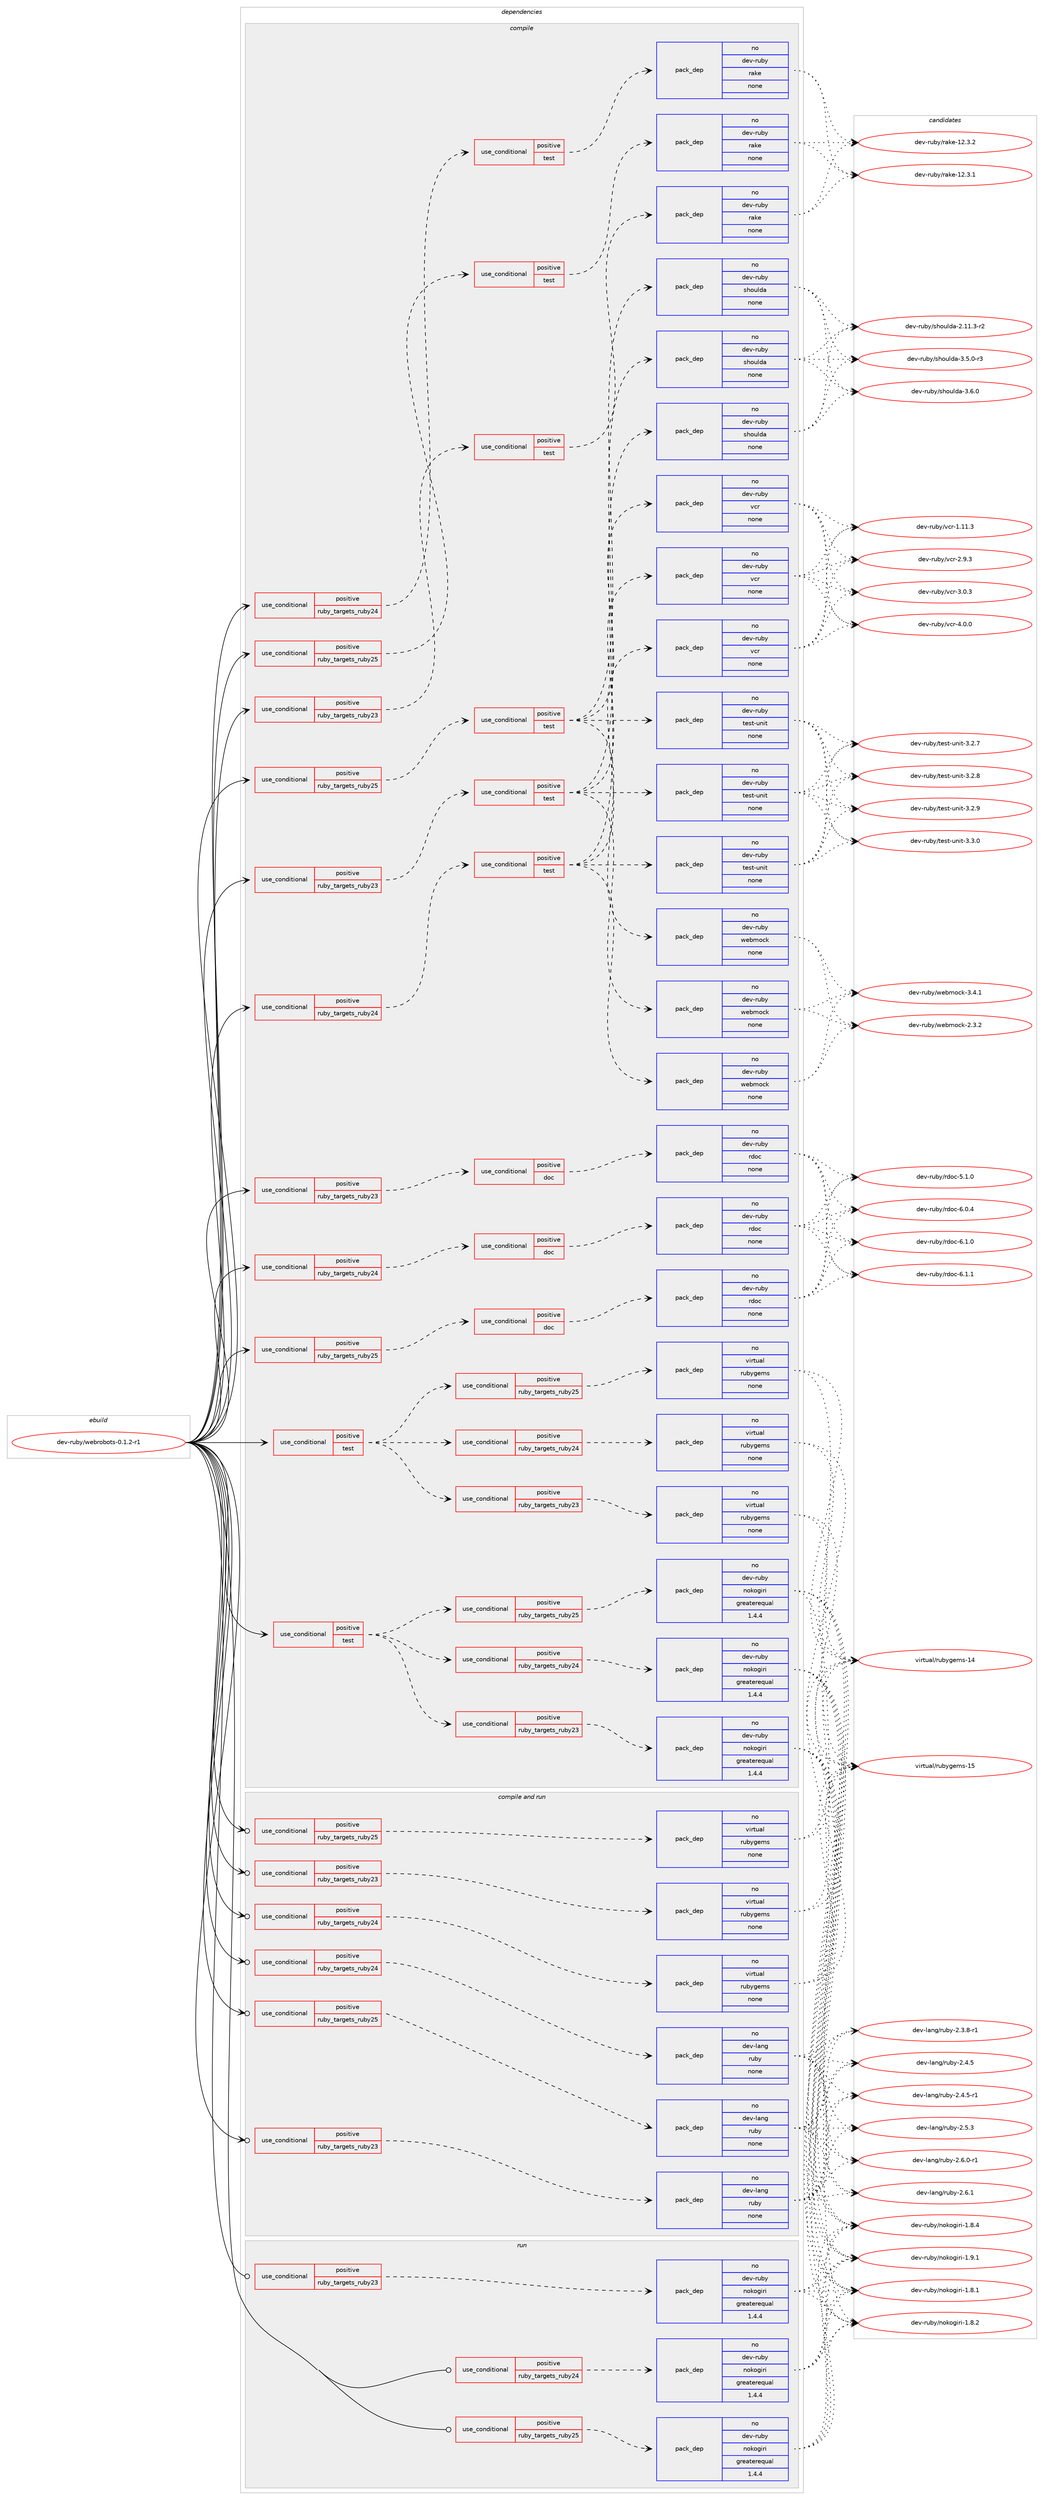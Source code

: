 digraph prolog {

# *************
# Graph options
# *************

newrank=true;
concentrate=true;
compound=true;
graph [rankdir=LR,fontname=Helvetica,fontsize=10,ranksep=1.5];#, ranksep=2.5, nodesep=0.2];
edge  [arrowhead=vee];
node  [fontname=Helvetica,fontsize=10];

# **********
# The ebuild
# **********

subgraph cluster_leftcol {
color=gray;
rank=same;
label=<<i>ebuild</i>>;
id [label="dev-ruby/webrobots-0.1.2-r1", color=red, width=4, href="../dev-ruby/webrobots-0.1.2-r1.svg"];
}

# ****************
# The dependencies
# ****************

subgraph cluster_midcol {
color=gray;
label=<<i>dependencies</i>>;
subgraph cluster_compile {
fillcolor="#eeeeee";
style=filled;
label=<<i>compile</i>>;
subgraph cond422118 {
dependency1537010 [label=<<TABLE BORDER="0" CELLBORDER="1" CELLSPACING="0" CELLPADDING="4"><TR><TD ROWSPAN="3" CELLPADDING="10">use_conditional</TD></TR><TR><TD>positive</TD></TR><TR><TD>ruby_targets_ruby23</TD></TR></TABLE>>, shape=none, color=red];
subgraph cond422119 {
dependency1537011 [label=<<TABLE BORDER="0" CELLBORDER="1" CELLSPACING="0" CELLPADDING="4"><TR><TD ROWSPAN="3" CELLPADDING="10">use_conditional</TD></TR><TR><TD>positive</TD></TR><TR><TD>doc</TD></TR></TABLE>>, shape=none, color=red];
subgraph pack1091373 {
dependency1537012 [label=<<TABLE BORDER="0" CELLBORDER="1" CELLSPACING="0" CELLPADDING="4" WIDTH="220"><TR><TD ROWSPAN="6" CELLPADDING="30">pack_dep</TD></TR><TR><TD WIDTH="110">no</TD></TR><TR><TD>dev-ruby</TD></TR><TR><TD>rdoc</TD></TR><TR><TD>none</TD></TR><TR><TD></TD></TR></TABLE>>, shape=none, color=blue];
}
dependency1537011:e -> dependency1537012:w [weight=20,style="dashed",arrowhead="vee"];
}
dependency1537010:e -> dependency1537011:w [weight=20,style="dashed",arrowhead="vee"];
}
id:e -> dependency1537010:w [weight=20,style="solid",arrowhead="vee"];
subgraph cond422120 {
dependency1537013 [label=<<TABLE BORDER="0" CELLBORDER="1" CELLSPACING="0" CELLPADDING="4"><TR><TD ROWSPAN="3" CELLPADDING="10">use_conditional</TD></TR><TR><TD>positive</TD></TR><TR><TD>ruby_targets_ruby23</TD></TR></TABLE>>, shape=none, color=red];
subgraph cond422121 {
dependency1537014 [label=<<TABLE BORDER="0" CELLBORDER="1" CELLSPACING="0" CELLPADDING="4"><TR><TD ROWSPAN="3" CELLPADDING="10">use_conditional</TD></TR><TR><TD>positive</TD></TR><TR><TD>test</TD></TR></TABLE>>, shape=none, color=red];
subgraph pack1091374 {
dependency1537015 [label=<<TABLE BORDER="0" CELLBORDER="1" CELLSPACING="0" CELLPADDING="4" WIDTH="220"><TR><TD ROWSPAN="6" CELLPADDING="30">pack_dep</TD></TR><TR><TD WIDTH="110">no</TD></TR><TR><TD>dev-ruby</TD></TR><TR><TD>rake</TD></TR><TR><TD>none</TD></TR><TR><TD></TD></TR></TABLE>>, shape=none, color=blue];
}
dependency1537014:e -> dependency1537015:w [weight=20,style="dashed",arrowhead="vee"];
}
dependency1537013:e -> dependency1537014:w [weight=20,style="dashed",arrowhead="vee"];
}
id:e -> dependency1537013:w [weight=20,style="solid",arrowhead="vee"];
subgraph cond422122 {
dependency1537016 [label=<<TABLE BORDER="0" CELLBORDER="1" CELLSPACING="0" CELLPADDING="4"><TR><TD ROWSPAN="3" CELLPADDING="10">use_conditional</TD></TR><TR><TD>positive</TD></TR><TR><TD>ruby_targets_ruby23</TD></TR></TABLE>>, shape=none, color=red];
subgraph cond422123 {
dependency1537017 [label=<<TABLE BORDER="0" CELLBORDER="1" CELLSPACING="0" CELLPADDING="4"><TR><TD ROWSPAN="3" CELLPADDING="10">use_conditional</TD></TR><TR><TD>positive</TD></TR><TR><TD>test</TD></TR></TABLE>>, shape=none, color=red];
subgraph pack1091375 {
dependency1537018 [label=<<TABLE BORDER="0" CELLBORDER="1" CELLSPACING="0" CELLPADDING="4" WIDTH="220"><TR><TD ROWSPAN="6" CELLPADDING="30">pack_dep</TD></TR><TR><TD WIDTH="110">no</TD></TR><TR><TD>dev-ruby</TD></TR><TR><TD>shoulda</TD></TR><TR><TD>none</TD></TR><TR><TD></TD></TR></TABLE>>, shape=none, color=blue];
}
dependency1537017:e -> dependency1537018:w [weight=20,style="dashed",arrowhead="vee"];
subgraph pack1091376 {
dependency1537019 [label=<<TABLE BORDER="0" CELLBORDER="1" CELLSPACING="0" CELLPADDING="4" WIDTH="220"><TR><TD ROWSPAN="6" CELLPADDING="30">pack_dep</TD></TR><TR><TD WIDTH="110">no</TD></TR><TR><TD>dev-ruby</TD></TR><TR><TD>test-unit</TD></TR><TR><TD>none</TD></TR><TR><TD></TD></TR></TABLE>>, shape=none, color=blue];
}
dependency1537017:e -> dependency1537019:w [weight=20,style="dashed",arrowhead="vee"];
subgraph pack1091377 {
dependency1537020 [label=<<TABLE BORDER="0" CELLBORDER="1" CELLSPACING="0" CELLPADDING="4" WIDTH="220"><TR><TD ROWSPAN="6" CELLPADDING="30">pack_dep</TD></TR><TR><TD WIDTH="110">no</TD></TR><TR><TD>dev-ruby</TD></TR><TR><TD>webmock</TD></TR><TR><TD>none</TD></TR><TR><TD></TD></TR></TABLE>>, shape=none, color=blue];
}
dependency1537017:e -> dependency1537020:w [weight=20,style="dashed",arrowhead="vee"];
subgraph pack1091378 {
dependency1537021 [label=<<TABLE BORDER="0" CELLBORDER="1" CELLSPACING="0" CELLPADDING="4" WIDTH="220"><TR><TD ROWSPAN="6" CELLPADDING="30">pack_dep</TD></TR><TR><TD WIDTH="110">no</TD></TR><TR><TD>dev-ruby</TD></TR><TR><TD>vcr</TD></TR><TR><TD>none</TD></TR><TR><TD></TD></TR></TABLE>>, shape=none, color=blue];
}
dependency1537017:e -> dependency1537021:w [weight=20,style="dashed",arrowhead="vee"];
}
dependency1537016:e -> dependency1537017:w [weight=20,style="dashed",arrowhead="vee"];
}
id:e -> dependency1537016:w [weight=20,style="solid",arrowhead="vee"];
subgraph cond422124 {
dependency1537022 [label=<<TABLE BORDER="0" CELLBORDER="1" CELLSPACING="0" CELLPADDING="4"><TR><TD ROWSPAN="3" CELLPADDING="10">use_conditional</TD></TR><TR><TD>positive</TD></TR><TR><TD>ruby_targets_ruby24</TD></TR></TABLE>>, shape=none, color=red];
subgraph cond422125 {
dependency1537023 [label=<<TABLE BORDER="0" CELLBORDER="1" CELLSPACING="0" CELLPADDING="4"><TR><TD ROWSPAN="3" CELLPADDING="10">use_conditional</TD></TR><TR><TD>positive</TD></TR><TR><TD>doc</TD></TR></TABLE>>, shape=none, color=red];
subgraph pack1091379 {
dependency1537024 [label=<<TABLE BORDER="0" CELLBORDER="1" CELLSPACING="0" CELLPADDING="4" WIDTH="220"><TR><TD ROWSPAN="6" CELLPADDING="30">pack_dep</TD></TR><TR><TD WIDTH="110">no</TD></TR><TR><TD>dev-ruby</TD></TR><TR><TD>rdoc</TD></TR><TR><TD>none</TD></TR><TR><TD></TD></TR></TABLE>>, shape=none, color=blue];
}
dependency1537023:e -> dependency1537024:w [weight=20,style="dashed",arrowhead="vee"];
}
dependency1537022:e -> dependency1537023:w [weight=20,style="dashed",arrowhead="vee"];
}
id:e -> dependency1537022:w [weight=20,style="solid",arrowhead="vee"];
subgraph cond422126 {
dependency1537025 [label=<<TABLE BORDER="0" CELLBORDER="1" CELLSPACING="0" CELLPADDING="4"><TR><TD ROWSPAN="3" CELLPADDING="10">use_conditional</TD></TR><TR><TD>positive</TD></TR><TR><TD>ruby_targets_ruby24</TD></TR></TABLE>>, shape=none, color=red];
subgraph cond422127 {
dependency1537026 [label=<<TABLE BORDER="0" CELLBORDER="1" CELLSPACING="0" CELLPADDING="4"><TR><TD ROWSPAN="3" CELLPADDING="10">use_conditional</TD></TR><TR><TD>positive</TD></TR><TR><TD>test</TD></TR></TABLE>>, shape=none, color=red];
subgraph pack1091380 {
dependency1537027 [label=<<TABLE BORDER="0" CELLBORDER="1" CELLSPACING="0" CELLPADDING="4" WIDTH="220"><TR><TD ROWSPAN="6" CELLPADDING="30">pack_dep</TD></TR><TR><TD WIDTH="110">no</TD></TR><TR><TD>dev-ruby</TD></TR><TR><TD>rake</TD></TR><TR><TD>none</TD></TR><TR><TD></TD></TR></TABLE>>, shape=none, color=blue];
}
dependency1537026:e -> dependency1537027:w [weight=20,style="dashed",arrowhead="vee"];
}
dependency1537025:e -> dependency1537026:w [weight=20,style="dashed",arrowhead="vee"];
}
id:e -> dependency1537025:w [weight=20,style="solid",arrowhead="vee"];
subgraph cond422128 {
dependency1537028 [label=<<TABLE BORDER="0" CELLBORDER="1" CELLSPACING="0" CELLPADDING="4"><TR><TD ROWSPAN="3" CELLPADDING="10">use_conditional</TD></TR><TR><TD>positive</TD></TR><TR><TD>ruby_targets_ruby24</TD></TR></TABLE>>, shape=none, color=red];
subgraph cond422129 {
dependency1537029 [label=<<TABLE BORDER="0" CELLBORDER="1" CELLSPACING="0" CELLPADDING="4"><TR><TD ROWSPAN="3" CELLPADDING="10">use_conditional</TD></TR><TR><TD>positive</TD></TR><TR><TD>test</TD></TR></TABLE>>, shape=none, color=red];
subgraph pack1091381 {
dependency1537030 [label=<<TABLE BORDER="0" CELLBORDER="1" CELLSPACING="0" CELLPADDING="4" WIDTH="220"><TR><TD ROWSPAN="6" CELLPADDING="30">pack_dep</TD></TR><TR><TD WIDTH="110">no</TD></TR><TR><TD>dev-ruby</TD></TR><TR><TD>shoulda</TD></TR><TR><TD>none</TD></TR><TR><TD></TD></TR></TABLE>>, shape=none, color=blue];
}
dependency1537029:e -> dependency1537030:w [weight=20,style="dashed",arrowhead="vee"];
subgraph pack1091382 {
dependency1537031 [label=<<TABLE BORDER="0" CELLBORDER="1" CELLSPACING="0" CELLPADDING="4" WIDTH="220"><TR><TD ROWSPAN="6" CELLPADDING="30">pack_dep</TD></TR><TR><TD WIDTH="110">no</TD></TR><TR><TD>dev-ruby</TD></TR><TR><TD>test-unit</TD></TR><TR><TD>none</TD></TR><TR><TD></TD></TR></TABLE>>, shape=none, color=blue];
}
dependency1537029:e -> dependency1537031:w [weight=20,style="dashed",arrowhead="vee"];
subgraph pack1091383 {
dependency1537032 [label=<<TABLE BORDER="0" CELLBORDER="1" CELLSPACING="0" CELLPADDING="4" WIDTH="220"><TR><TD ROWSPAN="6" CELLPADDING="30">pack_dep</TD></TR><TR><TD WIDTH="110">no</TD></TR><TR><TD>dev-ruby</TD></TR><TR><TD>webmock</TD></TR><TR><TD>none</TD></TR><TR><TD></TD></TR></TABLE>>, shape=none, color=blue];
}
dependency1537029:e -> dependency1537032:w [weight=20,style="dashed",arrowhead="vee"];
subgraph pack1091384 {
dependency1537033 [label=<<TABLE BORDER="0" CELLBORDER="1" CELLSPACING="0" CELLPADDING="4" WIDTH="220"><TR><TD ROWSPAN="6" CELLPADDING="30">pack_dep</TD></TR><TR><TD WIDTH="110">no</TD></TR><TR><TD>dev-ruby</TD></TR><TR><TD>vcr</TD></TR><TR><TD>none</TD></TR><TR><TD></TD></TR></TABLE>>, shape=none, color=blue];
}
dependency1537029:e -> dependency1537033:w [weight=20,style="dashed",arrowhead="vee"];
}
dependency1537028:e -> dependency1537029:w [weight=20,style="dashed",arrowhead="vee"];
}
id:e -> dependency1537028:w [weight=20,style="solid",arrowhead="vee"];
subgraph cond422130 {
dependency1537034 [label=<<TABLE BORDER="0" CELLBORDER="1" CELLSPACING="0" CELLPADDING="4"><TR><TD ROWSPAN="3" CELLPADDING="10">use_conditional</TD></TR><TR><TD>positive</TD></TR><TR><TD>ruby_targets_ruby25</TD></TR></TABLE>>, shape=none, color=red];
subgraph cond422131 {
dependency1537035 [label=<<TABLE BORDER="0" CELLBORDER="1" CELLSPACING="0" CELLPADDING="4"><TR><TD ROWSPAN="3" CELLPADDING="10">use_conditional</TD></TR><TR><TD>positive</TD></TR><TR><TD>doc</TD></TR></TABLE>>, shape=none, color=red];
subgraph pack1091385 {
dependency1537036 [label=<<TABLE BORDER="0" CELLBORDER="1" CELLSPACING="0" CELLPADDING="4" WIDTH="220"><TR><TD ROWSPAN="6" CELLPADDING="30">pack_dep</TD></TR><TR><TD WIDTH="110">no</TD></TR><TR><TD>dev-ruby</TD></TR><TR><TD>rdoc</TD></TR><TR><TD>none</TD></TR><TR><TD></TD></TR></TABLE>>, shape=none, color=blue];
}
dependency1537035:e -> dependency1537036:w [weight=20,style="dashed",arrowhead="vee"];
}
dependency1537034:e -> dependency1537035:w [weight=20,style="dashed",arrowhead="vee"];
}
id:e -> dependency1537034:w [weight=20,style="solid",arrowhead="vee"];
subgraph cond422132 {
dependency1537037 [label=<<TABLE BORDER="0" CELLBORDER="1" CELLSPACING="0" CELLPADDING="4"><TR><TD ROWSPAN="3" CELLPADDING="10">use_conditional</TD></TR><TR><TD>positive</TD></TR><TR><TD>ruby_targets_ruby25</TD></TR></TABLE>>, shape=none, color=red];
subgraph cond422133 {
dependency1537038 [label=<<TABLE BORDER="0" CELLBORDER="1" CELLSPACING="0" CELLPADDING="4"><TR><TD ROWSPAN="3" CELLPADDING="10">use_conditional</TD></TR><TR><TD>positive</TD></TR><TR><TD>test</TD></TR></TABLE>>, shape=none, color=red];
subgraph pack1091386 {
dependency1537039 [label=<<TABLE BORDER="0" CELLBORDER="1" CELLSPACING="0" CELLPADDING="4" WIDTH="220"><TR><TD ROWSPAN="6" CELLPADDING="30">pack_dep</TD></TR><TR><TD WIDTH="110">no</TD></TR><TR><TD>dev-ruby</TD></TR><TR><TD>rake</TD></TR><TR><TD>none</TD></TR><TR><TD></TD></TR></TABLE>>, shape=none, color=blue];
}
dependency1537038:e -> dependency1537039:w [weight=20,style="dashed",arrowhead="vee"];
}
dependency1537037:e -> dependency1537038:w [weight=20,style="dashed",arrowhead="vee"];
}
id:e -> dependency1537037:w [weight=20,style="solid",arrowhead="vee"];
subgraph cond422134 {
dependency1537040 [label=<<TABLE BORDER="0" CELLBORDER="1" CELLSPACING="0" CELLPADDING="4"><TR><TD ROWSPAN="3" CELLPADDING="10">use_conditional</TD></TR><TR><TD>positive</TD></TR><TR><TD>ruby_targets_ruby25</TD></TR></TABLE>>, shape=none, color=red];
subgraph cond422135 {
dependency1537041 [label=<<TABLE BORDER="0" CELLBORDER="1" CELLSPACING="0" CELLPADDING="4"><TR><TD ROWSPAN="3" CELLPADDING="10">use_conditional</TD></TR><TR><TD>positive</TD></TR><TR><TD>test</TD></TR></TABLE>>, shape=none, color=red];
subgraph pack1091387 {
dependency1537042 [label=<<TABLE BORDER="0" CELLBORDER="1" CELLSPACING="0" CELLPADDING="4" WIDTH="220"><TR><TD ROWSPAN="6" CELLPADDING="30">pack_dep</TD></TR><TR><TD WIDTH="110">no</TD></TR><TR><TD>dev-ruby</TD></TR><TR><TD>shoulda</TD></TR><TR><TD>none</TD></TR><TR><TD></TD></TR></TABLE>>, shape=none, color=blue];
}
dependency1537041:e -> dependency1537042:w [weight=20,style="dashed",arrowhead="vee"];
subgraph pack1091388 {
dependency1537043 [label=<<TABLE BORDER="0" CELLBORDER="1" CELLSPACING="0" CELLPADDING="4" WIDTH="220"><TR><TD ROWSPAN="6" CELLPADDING="30">pack_dep</TD></TR><TR><TD WIDTH="110">no</TD></TR><TR><TD>dev-ruby</TD></TR><TR><TD>test-unit</TD></TR><TR><TD>none</TD></TR><TR><TD></TD></TR></TABLE>>, shape=none, color=blue];
}
dependency1537041:e -> dependency1537043:w [weight=20,style="dashed",arrowhead="vee"];
subgraph pack1091389 {
dependency1537044 [label=<<TABLE BORDER="0" CELLBORDER="1" CELLSPACING="0" CELLPADDING="4" WIDTH="220"><TR><TD ROWSPAN="6" CELLPADDING="30">pack_dep</TD></TR><TR><TD WIDTH="110">no</TD></TR><TR><TD>dev-ruby</TD></TR><TR><TD>webmock</TD></TR><TR><TD>none</TD></TR><TR><TD></TD></TR></TABLE>>, shape=none, color=blue];
}
dependency1537041:e -> dependency1537044:w [weight=20,style="dashed",arrowhead="vee"];
subgraph pack1091390 {
dependency1537045 [label=<<TABLE BORDER="0" CELLBORDER="1" CELLSPACING="0" CELLPADDING="4" WIDTH="220"><TR><TD ROWSPAN="6" CELLPADDING="30">pack_dep</TD></TR><TR><TD WIDTH="110">no</TD></TR><TR><TD>dev-ruby</TD></TR><TR><TD>vcr</TD></TR><TR><TD>none</TD></TR><TR><TD></TD></TR></TABLE>>, shape=none, color=blue];
}
dependency1537041:e -> dependency1537045:w [weight=20,style="dashed",arrowhead="vee"];
}
dependency1537040:e -> dependency1537041:w [weight=20,style="dashed",arrowhead="vee"];
}
id:e -> dependency1537040:w [weight=20,style="solid",arrowhead="vee"];
subgraph cond422136 {
dependency1537046 [label=<<TABLE BORDER="0" CELLBORDER="1" CELLSPACING="0" CELLPADDING="4"><TR><TD ROWSPAN="3" CELLPADDING="10">use_conditional</TD></TR><TR><TD>positive</TD></TR><TR><TD>test</TD></TR></TABLE>>, shape=none, color=red];
subgraph cond422137 {
dependency1537047 [label=<<TABLE BORDER="0" CELLBORDER="1" CELLSPACING="0" CELLPADDING="4"><TR><TD ROWSPAN="3" CELLPADDING="10">use_conditional</TD></TR><TR><TD>positive</TD></TR><TR><TD>ruby_targets_ruby23</TD></TR></TABLE>>, shape=none, color=red];
subgraph pack1091391 {
dependency1537048 [label=<<TABLE BORDER="0" CELLBORDER="1" CELLSPACING="0" CELLPADDING="4" WIDTH="220"><TR><TD ROWSPAN="6" CELLPADDING="30">pack_dep</TD></TR><TR><TD WIDTH="110">no</TD></TR><TR><TD>dev-ruby</TD></TR><TR><TD>nokogiri</TD></TR><TR><TD>greaterequal</TD></TR><TR><TD>1.4.4</TD></TR></TABLE>>, shape=none, color=blue];
}
dependency1537047:e -> dependency1537048:w [weight=20,style="dashed",arrowhead="vee"];
}
dependency1537046:e -> dependency1537047:w [weight=20,style="dashed",arrowhead="vee"];
subgraph cond422138 {
dependency1537049 [label=<<TABLE BORDER="0" CELLBORDER="1" CELLSPACING="0" CELLPADDING="4"><TR><TD ROWSPAN="3" CELLPADDING="10">use_conditional</TD></TR><TR><TD>positive</TD></TR><TR><TD>ruby_targets_ruby24</TD></TR></TABLE>>, shape=none, color=red];
subgraph pack1091392 {
dependency1537050 [label=<<TABLE BORDER="0" CELLBORDER="1" CELLSPACING="0" CELLPADDING="4" WIDTH="220"><TR><TD ROWSPAN="6" CELLPADDING="30">pack_dep</TD></TR><TR><TD WIDTH="110">no</TD></TR><TR><TD>dev-ruby</TD></TR><TR><TD>nokogiri</TD></TR><TR><TD>greaterequal</TD></TR><TR><TD>1.4.4</TD></TR></TABLE>>, shape=none, color=blue];
}
dependency1537049:e -> dependency1537050:w [weight=20,style="dashed",arrowhead="vee"];
}
dependency1537046:e -> dependency1537049:w [weight=20,style="dashed",arrowhead="vee"];
subgraph cond422139 {
dependency1537051 [label=<<TABLE BORDER="0" CELLBORDER="1" CELLSPACING="0" CELLPADDING="4"><TR><TD ROWSPAN="3" CELLPADDING="10">use_conditional</TD></TR><TR><TD>positive</TD></TR><TR><TD>ruby_targets_ruby25</TD></TR></TABLE>>, shape=none, color=red];
subgraph pack1091393 {
dependency1537052 [label=<<TABLE BORDER="0" CELLBORDER="1" CELLSPACING="0" CELLPADDING="4" WIDTH="220"><TR><TD ROWSPAN="6" CELLPADDING="30">pack_dep</TD></TR><TR><TD WIDTH="110">no</TD></TR><TR><TD>dev-ruby</TD></TR><TR><TD>nokogiri</TD></TR><TR><TD>greaterequal</TD></TR><TR><TD>1.4.4</TD></TR></TABLE>>, shape=none, color=blue];
}
dependency1537051:e -> dependency1537052:w [weight=20,style="dashed",arrowhead="vee"];
}
dependency1537046:e -> dependency1537051:w [weight=20,style="dashed",arrowhead="vee"];
}
id:e -> dependency1537046:w [weight=20,style="solid",arrowhead="vee"];
subgraph cond422140 {
dependency1537053 [label=<<TABLE BORDER="0" CELLBORDER="1" CELLSPACING="0" CELLPADDING="4"><TR><TD ROWSPAN="3" CELLPADDING="10">use_conditional</TD></TR><TR><TD>positive</TD></TR><TR><TD>test</TD></TR></TABLE>>, shape=none, color=red];
subgraph cond422141 {
dependency1537054 [label=<<TABLE BORDER="0" CELLBORDER="1" CELLSPACING="0" CELLPADDING="4"><TR><TD ROWSPAN="3" CELLPADDING="10">use_conditional</TD></TR><TR><TD>positive</TD></TR><TR><TD>ruby_targets_ruby23</TD></TR></TABLE>>, shape=none, color=red];
subgraph pack1091394 {
dependency1537055 [label=<<TABLE BORDER="0" CELLBORDER="1" CELLSPACING="0" CELLPADDING="4" WIDTH="220"><TR><TD ROWSPAN="6" CELLPADDING="30">pack_dep</TD></TR><TR><TD WIDTH="110">no</TD></TR><TR><TD>virtual</TD></TR><TR><TD>rubygems</TD></TR><TR><TD>none</TD></TR><TR><TD></TD></TR></TABLE>>, shape=none, color=blue];
}
dependency1537054:e -> dependency1537055:w [weight=20,style="dashed",arrowhead="vee"];
}
dependency1537053:e -> dependency1537054:w [weight=20,style="dashed",arrowhead="vee"];
subgraph cond422142 {
dependency1537056 [label=<<TABLE BORDER="0" CELLBORDER="1" CELLSPACING="0" CELLPADDING="4"><TR><TD ROWSPAN="3" CELLPADDING="10">use_conditional</TD></TR><TR><TD>positive</TD></TR><TR><TD>ruby_targets_ruby24</TD></TR></TABLE>>, shape=none, color=red];
subgraph pack1091395 {
dependency1537057 [label=<<TABLE BORDER="0" CELLBORDER="1" CELLSPACING="0" CELLPADDING="4" WIDTH="220"><TR><TD ROWSPAN="6" CELLPADDING="30">pack_dep</TD></TR><TR><TD WIDTH="110">no</TD></TR><TR><TD>virtual</TD></TR><TR><TD>rubygems</TD></TR><TR><TD>none</TD></TR><TR><TD></TD></TR></TABLE>>, shape=none, color=blue];
}
dependency1537056:e -> dependency1537057:w [weight=20,style="dashed",arrowhead="vee"];
}
dependency1537053:e -> dependency1537056:w [weight=20,style="dashed",arrowhead="vee"];
subgraph cond422143 {
dependency1537058 [label=<<TABLE BORDER="0" CELLBORDER="1" CELLSPACING="0" CELLPADDING="4"><TR><TD ROWSPAN="3" CELLPADDING="10">use_conditional</TD></TR><TR><TD>positive</TD></TR><TR><TD>ruby_targets_ruby25</TD></TR></TABLE>>, shape=none, color=red];
subgraph pack1091396 {
dependency1537059 [label=<<TABLE BORDER="0" CELLBORDER="1" CELLSPACING="0" CELLPADDING="4" WIDTH="220"><TR><TD ROWSPAN="6" CELLPADDING="30">pack_dep</TD></TR><TR><TD WIDTH="110">no</TD></TR><TR><TD>virtual</TD></TR><TR><TD>rubygems</TD></TR><TR><TD>none</TD></TR><TR><TD></TD></TR></TABLE>>, shape=none, color=blue];
}
dependency1537058:e -> dependency1537059:w [weight=20,style="dashed",arrowhead="vee"];
}
dependency1537053:e -> dependency1537058:w [weight=20,style="dashed",arrowhead="vee"];
}
id:e -> dependency1537053:w [weight=20,style="solid",arrowhead="vee"];
}
subgraph cluster_compileandrun {
fillcolor="#eeeeee";
style=filled;
label=<<i>compile and run</i>>;
subgraph cond422144 {
dependency1537060 [label=<<TABLE BORDER="0" CELLBORDER="1" CELLSPACING="0" CELLPADDING="4"><TR><TD ROWSPAN="3" CELLPADDING="10">use_conditional</TD></TR><TR><TD>positive</TD></TR><TR><TD>ruby_targets_ruby23</TD></TR></TABLE>>, shape=none, color=red];
subgraph pack1091397 {
dependency1537061 [label=<<TABLE BORDER="0" CELLBORDER="1" CELLSPACING="0" CELLPADDING="4" WIDTH="220"><TR><TD ROWSPAN="6" CELLPADDING="30">pack_dep</TD></TR><TR><TD WIDTH="110">no</TD></TR><TR><TD>dev-lang</TD></TR><TR><TD>ruby</TD></TR><TR><TD>none</TD></TR><TR><TD></TD></TR></TABLE>>, shape=none, color=blue];
}
dependency1537060:e -> dependency1537061:w [weight=20,style="dashed",arrowhead="vee"];
}
id:e -> dependency1537060:w [weight=20,style="solid",arrowhead="odotvee"];
subgraph cond422145 {
dependency1537062 [label=<<TABLE BORDER="0" CELLBORDER="1" CELLSPACING="0" CELLPADDING="4"><TR><TD ROWSPAN="3" CELLPADDING="10">use_conditional</TD></TR><TR><TD>positive</TD></TR><TR><TD>ruby_targets_ruby23</TD></TR></TABLE>>, shape=none, color=red];
subgraph pack1091398 {
dependency1537063 [label=<<TABLE BORDER="0" CELLBORDER="1" CELLSPACING="0" CELLPADDING="4" WIDTH="220"><TR><TD ROWSPAN="6" CELLPADDING="30">pack_dep</TD></TR><TR><TD WIDTH="110">no</TD></TR><TR><TD>virtual</TD></TR><TR><TD>rubygems</TD></TR><TR><TD>none</TD></TR><TR><TD></TD></TR></TABLE>>, shape=none, color=blue];
}
dependency1537062:e -> dependency1537063:w [weight=20,style="dashed",arrowhead="vee"];
}
id:e -> dependency1537062:w [weight=20,style="solid",arrowhead="odotvee"];
subgraph cond422146 {
dependency1537064 [label=<<TABLE BORDER="0" CELLBORDER="1" CELLSPACING="0" CELLPADDING="4"><TR><TD ROWSPAN="3" CELLPADDING="10">use_conditional</TD></TR><TR><TD>positive</TD></TR><TR><TD>ruby_targets_ruby24</TD></TR></TABLE>>, shape=none, color=red];
subgraph pack1091399 {
dependency1537065 [label=<<TABLE BORDER="0" CELLBORDER="1" CELLSPACING="0" CELLPADDING="4" WIDTH="220"><TR><TD ROWSPAN="6" CELLPADDING="30">pack_dep</TD></TR><TR><TD WIDTH="110">no</TD></TR><TR><TD>dev-lang</TD></TR><TR><TD>ruby</TD></TR><TR><TD>none</TD></TR><TR><TD></TD></TR></TABLE>>, shape=none, color=blue];
}
dependency1537064:e -> dependency1537065:w [weight=20,style="dashed",arrowhead="vee"];
}
id:e -> dependency1537064:w [weight=20,style="solid",arrowhead="odotvee"];
subgraph cond422147 {
dependency1537066 [label=<<TABLE BORDER="0" CELLBORDER="1" CELLSPACING="0" CELLPADDING="4"><TR><TD ROWSPAN="3" CELLPADDING="10">use_conditional</TD></TR><TR><TD>positive</TD></TR><TR><TD>ruby_targets_ruby24</TD></TR></TABLE>>, shape=none, color=red];
subgraph pack1091400 {
dependency1537067 [label=<<TABLE BORDER="0" CELLBORDER="1" CELLSPACING="0" CELLPADDING="4" WIDTH="220"><TR><TD ROWSPAN="6" CELLPADDING="30">pack_dep</TD></TR><TR><TD WIDTH="110">no</TD></TR><TR><TD>virtual</TD></TR><TR><TD>rubygems</TD></TR><TR><TD>none</TD></TR><TR><TD></TD></TR></TABLE>>, shape=none, color=blue];
}
dependency1537066:e -> dependency1537067:w [weight=20,style="dashed",arrowhead="vee"];
}
id:e -> dependency1537066:w [weight=20,style="solid",arrowhead="odotvee"];
subgraph cond422148 {
dependency1537068 [label=<<TABLE BORDER="0" CELLBORDER="1" CELLSPACING="0" CELLPADDING="4"><TR><TD ROWSPAN="3" CELLPADDING="10">use_conditional</TD></TR><TR><TD>positive</TD></TR><TR><TD>ruby_targets_ruby25</TD></TR></TABLE>>, shape=none, color=red];
subgraph pack1091401 {
dependency1537069 [label=<<TABLE BORDER="0" CELLBORDER="1" CELLSPACING="0" CELLPADDING="4" WIDTH="220"><TR><TD ROWSPAN="6" CELLPADDING="30">pack_dep</TD></TR><TR><TD WIDTH="110">no</TD></TR><TR><TD>dev-lang</TD></TR><TR><TD>ruby</TD></TR><TR><TD>none</TD></TR><TR><TD></TD></TR></TABLE>>, shape=none, color=blue];
}
dependency1537068:e -> dependency1537069:w [weight=20,style="dashed",arrowhead="vee"];
}
id:e -> dependency1537068:w [weight=20,style="solid",arrowhead="odotvee"];
subgraph cond422149 {
dependency1537070 [label=<<TABLE BORDER="0" CELLBORDER="1" CELLSPACING="0" CELLPADDING="4"><TR><TD ROWSPAN="3" CELLPADDING="10">use_conditional</TD></TR><TR><TD>positive</TD></TR><TR><TD>ruby_targets_ruby25</TD></TR></TABLE>>, shape=none, color=red];
subgraph pack1091402 {
dependency1537071 [label=<<TABLE BORDER="0" CELLBORDER="1" CELLSPACING="0" CELLPADDING="4" WIDTH="220"><TR><TD ROWSPAN="6" CELLPADDING="30">pack_dep</TD></TR><TR><TD WIDTH="110">no</TD></TR><TR><TD>virtual</TD></TR><TR><TD>rubygems</TD></TR><TR><TD>none</TD></TR><TR><TD></TD></TR></TABLE>>, shape=none, color=blue];
}
dependency1537070:e -> dependency1537071:w [weight=20,style="dashed",arrowhead="vee"];
}
id:e -> dependency1537070:w [weight=20,style="solid",arrowhead="odotvee"];
}
subgraph cluster_run {
fillcolor="#eeeeee";
style=filled;
label=<<i>run</i>>;
subgraph cond422150 {
dependency1537072 [label=<<TABLE BORDER="0" CELLBORDER="1" CELLSPACING="0" CELLPADDING="4"><TR><TD ROWSPAN="3" CELLPADDING="10">use_conditional</TD></TR><TR><TD>positive</TD></TR><TR><TD>ruby_targets_ruby23</TD></TR></TABLE>>, shape=none, color=red];
subgraph pack1091403 {
dependency1537073 [label=<<TABLE BORDER="0" CELLBORDER="1" CELLSPACING="0" CELLPADDING="4" WIDTH="220"><TR><TD ROWSPAN="6" CELLPADDING="30">pack_dep</TD></TR><TR><TD WIDTH="110">no</TD></TR><TR><TD>dev-ruby</TD></TR><TR><TD>nokogiri</TD></TR><TR><TD>greaterequal</TD></TR><TR><TD>1.4.4</TD></TR></TABLE>>, shape=none, color=blue];
}
dependency1537072:e -> dependency1537073:w [weight=20,style="dashed",arrowhead="vee"];
}
id:e -> dependency1537072:w [weight=20,style="solid",arrowhead="odot"];
subgraph cond422151 {
dependency1537074 [label=<<TABLE BORDER="0" CELLBORDER="1" CELLSPACING="0" CELLPADDING="4"><TR><TD ROWSPAN="3" CELLPADDING="10">use_conditional</TD></TR><TR><TD>positive</TD></TR><TR><TD>ruby_targets_ruby24</TD></TR></TABLE>>, shape=none, color=red];
subgraph pack1091404 {
dependency1537075 [label=<<TABLE BORDER="0" CELLBORDER="1" CELLSPACING="0" CELLPADDING="4" WIDTH="220"><TR><TD ROWSPAN="6" CELLPADDING="30">pack_dep</TD></TR><TR><TD WIDTH="110">no</TD></TR><TR><TD>dev-ruby</TD></TR><TR><TD>nokogiri</TD></TR><TR><TD>greaterequal</TD></TR><TR><TD>1.4.4</TD></TR></TABLE>>, shape=none, color=blue];
}
dependency1537074:e -> dependency1537075:w [weight=20,style="dashed",arrowhead="vee"];
}
id:e -> dependency1537074:w [weight=20,style="solid",arrowhead="odot"];
subgraph cond422152 {
dependency1537076 [label=<<TABLE BORDER="0" CELLBORDER="1" CELLSPACING="0" CELLPADDING="4"><TR><TD ROWSPAN="3" CELLPADDING="10">use_conditional</TD></TR><TR><TD>positive</TD></TR><TR><TD>ruby_targets_ruby25</TD></TR></TABLE>>, shape=none, color=red];
subgraph pack1091405 {
dependency1537077 [label=<<TABLE BORDER="0" CELLBORDER="1" CELLSPACING="0" CELLPADDING="4" WIDTH="220"><TR><TD ROWSPAN="6" CELLPADDING="30">pack_dep</TD></TR><TR><TD WIDTH="110">no</TD></TR><TR><TD>dev-ruby</TD></TR><TR><TD>nokogiri</TD></TR><TR><TD>greaterequal</TD></TR><TR><TD>1.4.4</TD></TR></TABLE>>, shape=none, color=blue];
}
dependency1537076:e -> dependency1537077:w [weight=20,style="dashed",arrowhead="vee"];
}
id:e -> dependency1537076:w [weight=20,style="solid",arrowhead="odot"];
}
}

# **************
# The candidates
# **************

subgraph cluster_choices {
rank=same;
color=gray;
label=<<i>candidates</i>>;

subgraph choice1091373 {
color=black;
nodesep=1;
choice10010111845114117981214711410011199455346494648 [label="dev-ruby/rdoc-5.1.0", color=red, width=4,href="../dev-ruby/rdoc-5.1.0.svg"];
choice10010111845114117981214711410011199455446484652 [label="dev-ruby/rdoc-6.0.4", color=red, width=4,href="../dev-ruby/rdoc-6.0.4.svg"];
choice10010111845114117981214711410011199455446494648 [label="dev-ruby/rdoc-6.1.0", color=red, width=4,href="../dev-ruby/rdoc-6.1.0.svg"];
choice10010111845114117981214711410011199455446494649 [label="dev-ruby/rdoc-6.1.1", color=red, width=4,href="../dev-ruby/rdoc-6.1.1.svg"];
dependency1537012:e -> choice10010111845114117981214711410011199455346494648:w [style=dotted,weight="100"];
dependency1537012:e -> choice10010111845114117981214711410011199455446484652:w [style=dotted,weight="100"];
dependency1537012:e -> choice10010111845114117981214711410011199455446494648:w [style=dotted,weight="100"];
dependency1537012:e -> choice10010111845114117981214711410011199455446494649:w [style=dotted,weight="100"];
}
subgraph choice1091374 {
color=black;
nodesep=1;
choice1001011184511411798121471149710710145495046514649 [label="dev-ruby/rake-12.3.1", color=red, width=4,href="../dev-ruby/rake-12.3.1.svg"];
choice1001011184511411798121471149710710145495046514650 [label="dev-ruby/rake-12.3.2", color=red, width=4,href="../dev-ruby/rake-12.3.2.svg"];
dependency1537015:e -> choice1001011184511411798121471149710710145495046514649:w [style=dotted,weight="100"];
dependency1537015:e -> choice1001011184511411798121471149710710145495046514650:w [style=dotted,weight="100"];
}
subgraph choice1091375 {
color=black;
nodesep=1;
choice10010111845114117981214711510411111710810097455046494946514511450 [label="dev-ruby/shoulda-2.11.3-r2", color=red, width=4,href="../dev-ruby/shoulda-2.11.3-r2.svg"];
choice100101118451141179812147115104111117108100974551465346484511451 [label="dev-ruby/shoulda-3.5.0-r3", color=red, width=4,href="../dev-ruby/shoulda-3.5.0-r3.svg"];
choice10010111845114117981214711510411111710810097455146544648 [label="dev-ruby/shoulda-3.6.0", color=red, width=4,href="../dev-ruby/shoulda-3.6.0.svg"];
dependency1537018:e -> choice10010111845114117981214711510411111710810097455046494946514511450:w [style=dotted,weight="100"];
dependency1537018:e -> choice100101118451141179812147115104111117108100974551465346484511451:w [style=dotted,weight="100"];
dependency1537018:e -> choice10010111845114117981214711510411111710810097455146544648:w [style=dotted,weight="100"];
}
subgraph choice1091376 {
color=black;
nodesep=1;
choice10010111845114117981214711610111511645117110105116455146504655 [label="dev-ruby/test-unit-3.2.7", color=red, width=4,href="../dev-ruby/test-unit-3.2.7.svg"];
choice10010111845114117981214711610111511645117110105116455146504656 [label="dev-ruby/test-unit-3.2.8", color=red, width=4,href="../dev-ruby/test-unit-3.2.8.svg"];
choice10010111845114117981214711610111511645117110105116455146504657 [label="dev-ruby/test-unit-3.2.9", color=red, width=4,href="../dev-ruby/test-unit-3.2.9.svg"];
choice10010111845114117981214711610111511645117110105116455146514648 [label="dev-ruby/test-unit-3.3.0", color=red, width=4,href="../dev-ruby/test-unit-3.3.0.svg"];
dependency1537019:e -> choice10010111845114117981214711610111511645117110105116455146504655:w [style=dotted,weight="100"];
dependency1537019:e -> choice10010111845114117981214711610111511645117110105116455146504656:w [style=dotted,weight="100"];
dependency1537019:e -> choice10010111845114117981214711610111511645117110105116455146504657:w [style=dotted,weight="100"];
dependency1537019:e -> choice10010111845114117981214711610111511645117110105116455146514648:w [style=dotted,weight="100"];
}
subgraph choice1091377 {
color=black;
nodesep=1;
choice1001011184511411798121471191019810911199107455046514650 [label="dev-ruby/webmock-2.3.2", color=red, width=4,href="../dev-ruby/webmock-2.3.2.svg"];
choice1001011184511411798121471191019810911199107455146524649 [label="dev-ruby/webmock-3.4.1", color=red, width=4,href="../dev-ruby/webmock-3.4.1.svg"];
dependency1537020:e -> choice1001011184511411798121471191019810911199107455046514650:w [style=dotted,weight="100"];
dependency1537020:e -> choice1001011184511411798121471191019810911199107455146524649:w [style=dotted,weight="100"];
}
subgraph choice1091378 {
color=black;
nodesep=1;
choice1001011184511411798121471189911445494649494651 [label="dev-ruby/vcr-1.11.3", color=red, width=4,href="../dev-ruby/vcr-1.11.3.svg"];
choice10010111845114117981214711899114455046574651 [label="dev-ruby/vcr-2.9.3", color=red, width=4,href="../dev-ruby/vcr-2.9.3.svg"];
choice10010111845114117981214711899114455146484651 [label="dev-ruby/vcr-3.0.3", color=red, width=4,href="../dev-ruby/vcr-3.0.3.svg"];
choice10010111845114117981214711899114455246484648 [label="dev-ruby/vcr-4.0.0", color=red, width=4,href="../dev-ruby/vcr-4.0.0.svg"];
dependency1537021:e -> choice1001011184511411798121471189911445494649494651:w [style=dotted,weight="100"];
dependency1537021:e -> choice10010111845114117981214711899114455046574651:w [style=dotted,weight="100"];
dependency1537021:e -> choice10010111845114117981214711899114455146484651:w [style=dotted,weight="100"];
dependency1537021:e -> choice10010111845114117981214711899114455246484648:w [style=dotted,weight="100"];
}
subgraph choice1091379 {
color=black;
nodesep=1;
choice10010111845114117981214711410011199455346494648 [label="dev-ruby/rdoc-5.1.0", color=red, width=4,href="../dev-ruby/rdoc-5.1.0.svg"];
choice10010111845114117981214711410011199455446484652 [label="dev-ruby/rdoc-6.0.4", color=red, width=4,href="../dev-ruby/rdoc-6.0.4.svg"];
choice10010111845114117981214711410011199455446494648 [label="dev-ruby/rdoc-6.1.0", color=red, width=4,href="../dev-ruby/rdoc-6.1.0.svg"];
choice10010111845114117981214711410011199455446494649 [label="dev-ruby/rdoc-6.1.1", color=red, width=4,href="../dev-ruby/rdoc-6.1.1.svg"];
dependency1537024:e -> choice10010111845114117981214711410011199455346494648:w [style=dotted,weight="100"];
dependency1537024:e -> choice10010111845114117981214711410011199455446484652:w [style=dotted,weight="100"];
dependency1537024:e -> choice10010111845114117981214711410011199455446494648:w [style=dotted,weight="100"];
dependency1537024:e -> choice10010111845114117981214711410011199455446494649:w [style=dotted,weight="100"];
}
subgraph choice1091380 {
color=black;
nodesep=1;
choice1001011184511411798121471149710710145495046514649 [label="dev-ruby/rake-12.3.1", color=red, width=4,href="../dev-ruby/rake-12.3.1.svg"];
choice1001011184511411798121471149710710145495046514650 [label="dev-ruby/rake-12.3.2", color=red, width=4,href="../dev-ruby/rake-12.3.2.svg"];
dependency1537027:e -> choice1001011184511411798121471149710710145495046514649:w [style=dotted,weight="100"];
dependency1537027:e -> choice1001011184511411798121471149710710145495046514650:w [style=dotted,weight="100"];
}
subgraph choice1091381 {
color=black;
nodesep=1;
choice10010111845114117981214711510411111710810097455046494946514511450 [label="dev-ruby/shoulda-2.11.3-r2", color=red, width=4,href="../dev-ruby/shoulda-2.11.3-r2.svg"];
choice100101118451141179812147115104111117108100974551465346484511451 [label="dev-ruby/shoulda-3.5.0-r3", color=red, width=4,href="../dev-ruby/shoulda-3.5.0-r3.svg"];
choice10010111845114117981214711510411111710810097455146544648 [label="dev-ruby/shoulda-3.6.0", color=red, width=4,href="../dev-ruby/shoulda-3.6.0.svg"];
dependency1537030:e -> choice10010111845114117981214711510411111710810097455046494946514511450:w [style=dotted,weight="100"];
dependency1537030:e -> choice100101118451141179812147115104111117108100974551465346484511451:w [style=dotted,weight="100"];
dependency1537030:e -> choice10010111845114117981214711510411111710810097455146544648:w [style=dotted,weight="100"];
}
subgraph choice1091382 {
color=black;
nodesep=1;
choice10010111845114117981214711610111511645117110105116455146504655 [label="dev-ruby/test-unit-3.2.7", color=red, width=4,href="../dev-ruby/test-unit-3.2.7.svg"];
choice10010111845114117981214711610111511645117110105116455146504656 [label="dev-ruby/test-unit-3.2.8", color=red, width=4,href="../dev-ruby/test-unit-3.2.8.svg"];
choice10010111845114117981214711610111511645117110105116455146504657 [label="dev-ruby/test-unit-3.2.9", color=red, width=4,href="../dev-ruby/test-unit-3.2.9.svg"];
choice10010111845114117981214711610111511645117110105116455146514648 [label="dev-ruby/test-unit-3.3.0", color=red, width=4,href="../dev-ruby/test-unit-3.3.0.svg"];
dependency1537031:e -> choice10010111845114117981214711610111511645117110105116455146504655:w [style=dotted,weight="100"];
dependency1537031:e -> choice10010111845114117981214711610111511645117110105116455146504656:w [style=dotted,weight="100"];
dependency1537031:e -> choice10010111845114117981214711610111511645117110105116455146504657:w [style=dotted,weight="100"];
dependency1537031:e -> choice10010111845114117981214711610111511645117110105116455146514648:w [style=dotted,weight="100"];
}
subgraph choice1091383 {
color=black;
nodesep=1;
choice1001011184511411798121471191019810911199107455046514650 [label="dev-ruby/webmock-2.3.2", color=red, width=4,href="../dev-ruby/webmock-2.3.2.svg"];
choice1001011184511411798121471191019810911199107455146524649 [label="dev-ruby/webmock-3.4.1", color=red, width=4,href="../dev-ruby/webmock-3.4.1.svg"];
dependency1537032:e -> choice1001011184511411798121471191019810911199107455046514650:w [style=dotted,weight="100"];
dependency1537032:e -> choice1001011184511411798121471191019810911199107455146524649:w [style=dotted,weight="100"];
}
subgraph choice1091384 {
color=black;
nodesep=1;
choice1001011184511411798121471189911445494649494651 [label="dev-ruby/vcr-1.11.3", color=red, width=4,href="../dev-ruby/vcr-1.11.3.svg"];
choice10010111845114117981214711899114455046574651 [label="dev-ruby/vcr-2.9.3", color=red, width=4,href="../dev-ruby/vcr-2.9.3.svg"];
choice10010111845114117981214711899114455146484651 [label="dev-ruby/vcr-3.0.3", color=red, width=4,href="../dev-ruby/vcr-3.0.3.svg"];
choice10010111845114117981214711899114455246484648 [label="dev-ruby/vcr-4.0.0", color=red, width=4,href="../dev-ruby/vcr-4.0.0.svg"];
dependency1537033:e -> choice1001011184511411798121471189911445494649494651:w [style=dotted,weight="100"];
dependency1537033:e -> choice10010111845114117981214711899114455046574651:w [style=dotted,weight="100"];
dependency1537033:e -> choice10010111845114117981214711899114455146484651:w [style=dotted,weight="100"];
dependency1537033:e -> choice10010111845114117981214711899114455246484648:w [style=dotted,weight="100"];
}
subgraph choice1091385 {
color=black;
nodesep=1;
choice10010111845114117981214711410011199455346494648 [label="dev-ruby/rdoc-5.1.0", color=red, width=4,href="../dev-ruby/rdoc-5.1.0.svg"];
choice10010111845114117981214711410011199455446484652 [label="dev-ruby/rdoc-6.0.4", color=red, width=4,href="../dev-ruby/rdoc-6.0.4.svg"];
choice10010111845114117981214711410011199455446494648 [label="dev-ruby/rdoc-6.1.0", color=red, width=4,href="../dev-ruby/rdoc-6.1.0.svg"];
choice10010111845114117981214711410011199455446494649 [label="dev-ruby/rdoc-6.1.1", color=red, width=4,href="../dev-ruby/rdoc-6.1.1.svg"];
dependency1537036:e -> choice10010111845114117981214711410011199455346494648:w [style=dotted,weight="100"];
dependency1537036:e -> choice10010111845114117981214711410011199455446484652:w [style=dotted,weight="100"];
dependency1537036:e -> choice10010111845114117981214711410011199455446494648:w [style=dotted,weight="100"];
dependency1537036:e -> choice10010111845114117981214711410011199455446494649:w [style=dotted,weight="100"];
}
subgraph choice1091386 {
color=black;
nodesep=1;
choice1001011184511411798121471149710710145495046514649 [label="dev-ruby/rake-12.3.1", color=red, width=4,href="../dev-ruby/rake-12.3.1.svg"];
choice1001011184511411798121471149710710145495046514650 [label="dev-ruby/rake-12.3.2", color=red, width=4,href="../dev-ruby/rake-12.3.2.svg"];
dependency1537039:e -> choice1001011184511411798121471149710710145495046514649:w [style=dotted,weight="100"];
dependency1537039:e -> choice1001011184511411798121471149710710145495046514650:w [style=dotted,weight="100"];
}
subgraph choice1091387 {
color=black;
nodesep=1;
choice10010111845114117981214711510411111710810097455046494946514511450 [label="dev-ruby/shoulda-2.11.3-r2", color=red, width=4,href="../dev-ruby/shoulda-2.11.3-r2.svg"];
choice100101118451141179812147115104111117108100974551465346484511451 [label="dev-ruby/shoulda-3.5.0-r3", color=red, width=4,href="../dev-ruby/shoulda-3.5.0-r3.svg"];
choice10010111845114117981214711510411111710810097455146544648 [label="dev-ruby/shoulda-3.6.0", color=red, width=4,href="../dev-ruby/shoulda-3.6.0.svg"];
dependency1537042:e -> choice10010111845114117981214711510411111710810097455046494946514511450:w [style=dotted,weight="100"];
dependency1537042:e -> choice100101118451141179812147115104111117108100974551465346484511451:w [style=dotted,weight="100"];
dependency1537042:e -> choice10010111845114117981214711510411111710810097455146544648:w [style=dotted,weight="100"];
}
subgraph choice1091388 {
color=black;
nodesep=1;
choice10010111845114117981214711610111511645117110105116455146504655 [label="dev-ruby/test-unit-3.2.7", color=red, width=4,href="../dev-ruby/test-unit-3.2.7.svg"];
choice10010111845114117981214711610111511645117110105116455146504656 [label="dev-ruby/test-unit-3.2.8", color=red, width=4,href="../dev-ruby/test-unit-3.2.8.svg"];
choice10010111845114117981214711610111511645117110105116455146504657 [label="dev-ruby/test-unit-3.2.9", color=red, width=4,href="../dev-ruby/test-unit-3.2.9.svg"];
choice10010111845114117981214711610111511645117110105116455146514648 [label="dev-ruby/test-unit-3.3.0", color=red, width=4,href="../dev-ruby/test-unit-3.3.0.svg"];
dependency1537043:e -> choice10010111845114117981214711610111511645117110105116455146504655:w [style=dotted,weight="100"];
dependency1537043:e -> choice10010111845114117981214711610111511645117110105116455146504656:w [style=dotted,weight="100"];
dependency1537043:e -> choice10010111845114117981214711610111511645117110105116455146504657:w [style=dotted,weight="100"];
dependency1537043:e -> choice10010111845114117981214711610111511645117110105116455146514648:w [style=dotted,weight="100"];
}
subgraph choice1091389 {
color=black;
nodesep=1;
choice1001011184511411798121471191019810911199107455046514650 [label="dev-ruby/webmock-2.3.2", color=red, width=4,href="../dev-ruby/webmock-2.3.2.svg"];
choice1001011184511411798121471191019810911199107455146524649 [label="dev-ruby/webmock-3.4.1", color=red, width=4,href="../dev-ruby/webmock-3.4.1.svg"];
dependency1537044:e -> choice1001011184511411798121471191019810911199107455046514650:w [style=dotted,weight="100"];
dependency1537044:e -> choice1001011184511411798121471191019810911199107455146524649:w [style=dotted,weight="100"];
}
subgraph choice1091390 {
color=black;
nodesep=1;
choice1001011184511411798121471189911445494649494651 [label="dev-ruby/vcr-1.11.3", color=red, width=4,href="../dev-ruby/vcr-1.11.3.svg"];
choice10010111845114117981214711899114455046574651 [label="dev-ruby/vcr-2.9.3", color=red, width=4,href="../dev-ruby/vcr-2.9.3.svg"];
choice10010111845114117981214711899114455146484651 [label="dev-ruby/vcr-3.0.3", color=red, width=4,href="../dev-ruby/vcr-3.0.3.svg"];
choice10010111845114117981214711899114455246484648 [label="dev-ruby/vcr-4.0.0", color=red, width=4,href="../dev-ruby/vcr-4.0.0.svg"];
dependency1537045:e -> choice1001011184511411798121471189911445494649494651:w [style=dotted,weight="100"];
dependency1537045:e -> choice10010111845114117981214711899114455046574651:w [style=dotted,weight="100"];
dependency1537045:e -> choice10010111845114117981214711899114455146484651:w [style=dotted,weight="100"];
dependency1537045:e -> choice10010111845114117981214711899114455246484648:w [style=dotted,weight="100"];
}
subgraph choice1091391 {
color=black;
nodesep=1;
choice100101118451141179812147110111107111103105114105454946564649 [label="dev-ruby/nokogiri-1.8.1", color=red, width=4,href="../dev-ruby/nokogiri-1.8.1.svg"];
choice100101118451141179812147110111107111103105114105454946564650 [label="dev-ruby/nokogiri-1.8.2", color=red, width=4,href="../dev-ruby/nokogiri-1.8.2.svg"];
choice100101118451141179812147110111107111103105114105454946564652 [label="dev-ruby/nokogiri-1.8.4", color=red, width=4,href="../dev-ruby/nokogiri-1.8.4.svg"];
choice100101118451141179812147110111107111103105114105454946574649 [label="dev-ruby/nokogiri-1.9.1", color=red, width=4,href="../dev-ruby/nokogiri-1.9.1.svg"];
dependency1537048:e -> choice100101118451141179812147110111107111103105114105454946564649:w [style=dotted,weight="100"];
dependency1537048:e -> choice100101118451141179812147110111107111103105114105454946564650:w [style=dotted,weight="100"];
dependency1537048:e -> choice100101118451141179812147110111107111103105114105454946564652:w [style=dotted,weight="100"];
dependency1537048:e -> choice100101118451141179812147110111107111103105114105454946574649:w [style=dotted,weight="100"];
}
subgraph choice1091392 {
color=black;
nodesep=1;
choice100101118451141179812147110111107111103105114105454946564649 [label="dev-ruby/nokogiri-1.8.1", color=red, width=4,href="../dev-ruby/nokogiri-1.8.1.svg"];
choice100101118451141179812147110111107111103105114105454946564650 [label="dev-ruby/nokogiri-1.8.2", color=red, width=4,href="../dev-ruby/nokogiri-1.8.2.svg"];
choice100101118451141179812147110111107111103105114105454946564652 [label="dev-ruby/nokogiri-1.8.4", color=red, width=4,href="../dev-ruby/nokogiri-1.8.4.svg"];
choice100101118451141179812147110111107111103105114105454946574649 [label="dev-ruby/nokogiri-1.9.1", color=red, width=4,href="../dev-ruby/nokogiri-1.9.1.svg"];
dependency1537050:e -> choice100101118451141179812147110111107111103105114105454946564649:w [style=dotted,weight="100"];
dependency1537050:e -> choice100101118451141179812147110111107111103105114105454946564650:w [style=dotted,weight="100"];
dependency1537050:e -> choice100101118451141179812147110111107111103105114105454946564652:w [style=dotted,weight="100"];
dependency1537050:e -> choice100101118451141179812147110111107111103105114105454946574649:w [style=dotted,weight="100"];
}
subgraph choice1091393 {
color=black;
nodesep=1;
choice100101118451141179812147110111107111103105114105454946564649 [label="dev-ruby/nokogiri-1.8.1", color=red, width=4,href="../dev-ruby/nokogiri-1.8.1.svg"];
choice100101118451141179812147110111107111103105114105454946564650 [label="dev-ruby/nokogiri-1.8.2", color=red, width=4,href="../dev-ruby/nokogiri-1.8.2.svg"];
choice100101118451141179812147110111107111103105114105454946564652 [label="dev-ruby/nokogiri-1.8.4", color=red, width=4,href="../dev-ruby/nokogiri-1.8.4.svg"];
choice100101118451141179812147110111107111103105114105454946574649 [label="dev-ruby/nokogiri-1.9.1", color=red, width=4,href="../dev-ruby/nokogiri-1.9.1.svg"];
dependency1537052:e -> choice100101118451141179812147110111107111103105114105454946564649:w [style=dotted,weight="100"];
dependency1537052:e -> choice100101118451141179812147110111107111103105114105454946564650:w [style=dotted,weight="100"];
dependency1537052:e -> choice100101118451141179812147110111107111103105114105454946564652:w [style=dotted,weight="100"];
dependency1537052:e -> choice100101118451141179812147110111107111103105114105454946574649:w [style=dotted,weight="100"];
}
subgraph choice1091394 {
color=black;
nodesep=1;
choice118105114116117971084711411798121103101109115454952 [label="virtual/rubygems-14", color=red, width=4,href="../virtual/rubygems-14.svg"];
choice118105114116117971084711411798121103101109115454953 [label="virtual/rubygems-15", color=red, width=4,href="../virtual/rubygems-15.svg"];
dependency1537055:e -> choice118105114116117971084711411798121103101109115454952:w [style=dotted,weight="100"];
dependency1537055:e -> choice118105114116117971084711411798121103101109115454953:w [style=dotted,weight="100"];
}
subgraph choice1091395 {
color=black;
nodesep=1;
choice118105114116117971084711411798121103101109115454952 [label="virtual/rubygems-14", color=red, width=4,href="../virtual/rubygems-14.svg"];
choice118105114116117971084711411798121103101109115454953 [label="virtual/rubygems-15", color=red, width=4,href="../virtual/rubygems-15.svg"];
dependency1537057:e -> choice118105114116117971084711411798121103101109115454952:w [style=dotted,weight="100"];
dependency1537057:e -> choice118105114116117971084711411798121103101109115454953:w [style=dotted,weight="100"];
}
subgraph choice1091396 {
color=black;
nodesep=1;
choice118105114116117971084711411798121103101109115454952 [label="virtual/rubygems-14", color=red, width=4,href="../virtual/rubygems-14.svg"];
choice118105114116117971084711411798121103101109115454953 [label="virtual/rubygems-15", color=red, width=4,href="../virtual/rubygems-15.svg"];
dependency1537059:e -> choice118105114116117971084711411798121103101109115454952:w [style=dotted,weight="100"];
dependency1537059:e -> choice118105114116117971084711411798121103101109115454953:w [style=dotted,weight="100"];
}
subgraph choice1091397 {
color=black;
nodesep=1;
choice100101118451089711010347114117981214550465146564511449 [label="dev-lang/ruby-2.3.8-r1", color=red, width=4,href="../dev-lang/ruby-2.3.8-r1.svg"];
choice10010111845108971101034711411798121455046524653 [label="dev-lang/ruby-2.4.5", color=red, width=4,href="../dev-lang/ruby-2.4.5.svg"];
choice100101118451089711010347114117981214550465246534511449 [label="dev-lang/ruby-2.4.5-r1", color=red, width=4,href="../dev-lang/ruby-2.4.5-r1.svg"];
choice10010111845108971101034711411798121455046534651 [label="dev-lang/ruby-2.5.3", color=red, width=4,href="../dev-lang/ruby-2.5.3.svg"];
choice100101118451089711010347114117981214550465446484511449 [label="dev-lang/ruby-2.6.0-r1", color=red, width=4,href="../dev-lang/ruby-2.6.0-r1.svg"];
choice10010111845108971101034711411798121455046544649 [label="dev-lang/ruby-2.6.1", color=red, width=4,href="../dev-lang/ruby-2.6.1.svg"];
dependency1537061:e -> choice100101118451089711010347114117981214550465146564511449:w [style=dotted,weight="100"];
dependency1537061:e -> choice10010111845108971101034711411798121455046524653:w [style=dotted,weight="100"];
dependency1537061:e -> choice100101118451089711010347114117981214550465246534511449:w [style=dotted,weight="100"];
dependency1537061:e -> choice10010111845108971101034711411798121455046534651:w [style=dotted,weight="100"];
dependency1537061:e -> choice100101118451089711010347114117981214550465446484511449:w [style=dotted,weight="100"];
dependency1537061:e -> choice10010111845108971101034711411798121455046544649:w [style=dotted,weight="100"];
}
subgraph choice1091398 {
color=black;
nodesep=1;
choice118105114116117971084711411798121103101109115454952 [label="virtual/rubygems-14", color=red, width=4,href="../virtual/rubygems-14.svg"];
choice118105114116117971084711411798121103101109115454953 [label="virtual/rubygems-15", color=red, width=4,href="../virtual/rubygems-15.svg"];
dependency1537063:e -> choice118105114116117971084711411798121103101109115454952:w [style=dotted,weight="100"];
dependency1537063:e -> choice118105114116117971084711411798121103101109115454953:w [style=dotted,weight="100"];
}
subgraph choice1091399 {
color=black;
nodesep=1;
choice100101118451089711010347114117981214550465146564511449 [label="dev-lang/ruby-2.3.8-r1", color=red, width=4,href="../dev-lang/ruby-2.3.8-r1.svg"];
choice10010111845108971101034711411798121455046524653 [label="dev-lang/ruby-2.4.5", color=red, width=4,href="../dev-lang/ruby-2.4.5.svg"];
choice100101118451089711010347114117981214550465246534511449 [label="dev-lang/ruby-2.4.5-r1", color=red, width=4,href="../dev-lang/ruby-2.4.5-r1.svg"];
choice10010111845108971101034711411798121455046534651 [label="dev-lang/ruby-2.5.3", color=red, width=4,href="../dev-lang/ruby-2.5.3.svg"];
choice100101118451089711010347114117981214550465446484511449 [label="dev-lang/ruby-2.6.0-r1", color=red, width=4,href="../dev-lang/ruby-2.6.0-r1.svg"];
choice10010111845108971101034711411798121455046544649 [label="dev-lang/ruby-2.6.1", color=red, width=4,href="../dev-lang/ruby-2.6.1.svg"];
dependency1537065:e -> choice100101118451089711010347114117981214550465146564511449:w [style=dotted,weight="100"];
dependency1537065:e -> choice10010111845108971101034711411798121455046524653:w [style=dotted,weight="100"];
dependency1537065:e -> choice100101118451089711010347114117981214550465246534511449:w [style=dotted,weight="100"];
dependency1537065:e -> choice10010111845108971101034711411798121455046534651:w [style=dotted,weight="100"];
dependency1537065:e -> choice100101118451089711010347114117981214550465446484511449:w [style=dotted,weight="100"];
dependency1537065:e -> choice10010111845108971101034711411798121455046544649:w [style=dotted,weight="100"];
}
subgraph choice1091400 {
color=black;
nodesep=1;
choice118105114116117971084711411798121103101109115454952 [label="virtual/rubygems-14", color=red, width=4,href="../virtual/rubygems-14.svg"];
choice118105114116117971084711411798121103101109115454953 [label="virtual/rubygems-15", color=red, width=4,href="../virtual/rubygems-15.svg"];
dependency1537067:e -> choice118105114116117971084711411798121103101109115454952:w [style=dotted,weight="100"];
dependency1537067:e -> choice118105114116117971084711411798121103101109115454953:w [style=dotted,weight="100"];
}
subgraph choice1091401 {
color=black;
nodesep=1;
choice100101118451089711010347114117981214550465146564511449 [label="dev-lang/ruby-2.3.8-r1", color=red, width=4,href="../dev-lang/ruby-2.3.8-r1.svg"];
choice10010111845108971101034711411798121455046524653 [label="dev-lang/ruby-2.4.5", color=red, width=4,href="../dev-lang/ruby-2.4.5.svg"];
choice100101118451089711010347114117981214550465246534511449 [label="dev-lang/ruby-2.4.5-r1", color=red, width=4,href="../dev-lang/ruby-2.4.5-r1.svg"];
choice10010111845108971101034711411798121455046534651 [label="dev-lang/ruby-2.5.3", color=red, width=4,href="../dev-lang/ruby-2.5.3.svg"];
choice100101118451089711010347114117981214550465446484511449 [label="dev-lang/ruby-2.6.0-r1", color=red, width=4,href="../dev-lang/ruby-2.6.0-r1.svg"];
choice10010111845108971101034711411798121455046544649 [label="dev-lang/ruby-2.6.1", color=red, width=4,href="../dev-lang/ruby-2.6.1.svg"];
dependency1537069:e -> choice100101118451089711010347114117981214550465146564511449:w [style=dotted,weight="100"];
dependency1537069:e -> choice10010111845108971101034711411798121455046524653:w [style=dotted,weight="100"];
dependency1537069:e -> choice100101118451089711010347114117981214550465246534511449:w [style=dotted,weight="100"];
dependency1537069:e -> choice10010111845108971101034711411798121455046534651:w [style=dotted,weight="100"];
dependency1537069:e -> choice100101118451089711010347114117981214550465446484511449:w [style=dotted,weight="100"];
dependency1537069:e -> choice10010111845108971101034711411798121455046544649:w [style=dotted,weight="100"];
}
subgraph choice1091402 {
color=black;
nodesep=1;
choice118105114116117971084711411798121103101109115454952 [label="virtual/rubygems-14", color=red, width=4,href="../virtual/rubygems-14.svg"];
choice118105114116117971084711411798121103101109115454953 [label="virtual/rubygems-15", color=red, width=4,href="../virtual/rubygems-15.svg"];
dependency1537071:e -> choice118105114116117971084711411798121103101109115454952:w [style=dotted,weight="100"];
dependency1537071:e -> choice118105114116117971084711411798121103101109115454953:w [style=dotted,weight="100"];
}
subgraph choice1091403 {
color=black;
nodesep=1;
choice100101118451141179812147110111107111103105114105454946564649 [label="dev-ruby/nokogiri-1.8.1", color=red, width=4,href="../dev-ruby/nokogiri-1.8.1.svg"];
choice100101118451141179812147110111107111103105114105454946564650 [label="dev-ruby/nokogiri-1.8.2", color=red, width=4,href="../dev-ruby/nokogiri-1.8.2.svg"];
choice100101118451141179812147110111107111103105114105454946564652 [label="dev-ruby/nokogiri-1.8.4", color=red, width=4,href="../dev-ruby/nokogiri-1.8.4.svg"];
choice100101118451141179812147110111107111103105114105454946574649 [label="dev-ruby/nokogiri-1.9.1", color=red, width=4,href="../dev-ruby/nokogiri-1.9.1.svg"];
dependency1537073:e -> choice100101118451141179812147110111107111103105114105454946564649:w [style=dotted,weight="100"];
dependency1537073:e -> choice100101118451141179812147110111107111103105114105454946564650:w [style=dotted,weight="100"];
dependency1537073:e -> choice100101118451141179812147110111107111103105114105454946564652:w [style=dotted,weight="100"];
dependency1537073:e -> choice100101118451141179812147110111107111103105114105454946574649:w [style=dotted,weight="100"];
}
subgraph choice1091404 {
color=black;
nodesep=1;
choice100101118451141179812147110111107111103105114105454946564649 [label="dev-ruby/nokogiri-1.8.1", color=red, width=4,href="../dev-ruby/nokogiri-1.8.1.svg"];
choice100101118451141179812147110111107111103105114105454946564650 [label="dev-ruby/nokogiri-1.8.2", color=red, width=4,href="../dev-ruby/nokogiri-1.8.2.svg"];
choice100101118451141179812147110111107111103105114105454946564652 [label="dev-ruby/nokogiri-1.8.4", color=red, width=4,href="../dev-ruby/nokogiri-1.8.4.svg"];
choice100101118451141179812147110111107111103105114105454946574649 [label="dev-ruby/nokogiri-1.9.1", color=red, width=4,href="../dev-ruby/nokogiri-1.9.1.svg"];
dependency1537075:e -> choice100101118451141179812147110111107111103105114105454946564649:w [style=dotted,weight="100"];
dependency1537075:e -> choice100101118451141179812147110111107111103105114105454946564650:w [style=dotted,weight="100"];
dependency1537075:e -> choice100101118451141179812147110111107111103105114105454946564652:w [style=dotted,weight="100"];
dependency1537075:e -> choice100101118451141179812147110111107111103105114105454946574649:w [style=dotted,weight="100"];
}
subgraph choice1091405 {
color=black;
nodesep=1;
choice100101118451141179812147110111107111103105114105454946564649 [label="dev-ruby/nokogiri-1.8.1", color=red, width=4,href="../dev-ruby/nokogiri-1.8.1.svg"];
choice100101118451141179812147110111107111103105114105454946564650 [label="dev-ruby/nokogiri-1.8.2", color=red, width=4,href="../dev-ruby/nokogiri-1.8.2.svg"];
choice100101118451141179812147110111107111103105114105454946564652 [label="dev-ruby/nokogiri-1.8.4", color=red, width=4,href="../dev-ruby/nokogiri-1.8.4.svg"];
choice100101118451141179812147110111107111103105114105454946574649 [label="dev-ruby/nokogiri-1.9.1", color=red, width=4,href="../dev-ruby/nokogiri-1.9.1.svg"];
dependency1537077:e -> choice100101118451141179812147110111107111103105114105454946564649:w [style=dotted,weight="100"];
dependency1537077:e -> choice100101118451141179812147110111107111103105114105454946564650:w [style=dotted,weight="100"];
dependency1537077:e -> choice100101118451141179812147110111107111103105114105454946564652:w [style=dotted,weight="100"];
dependency1537077:e -> choice100101118451141179812147110111107111103105114105454946574649:w [style=dotted,weight="100"];
}
}

}

